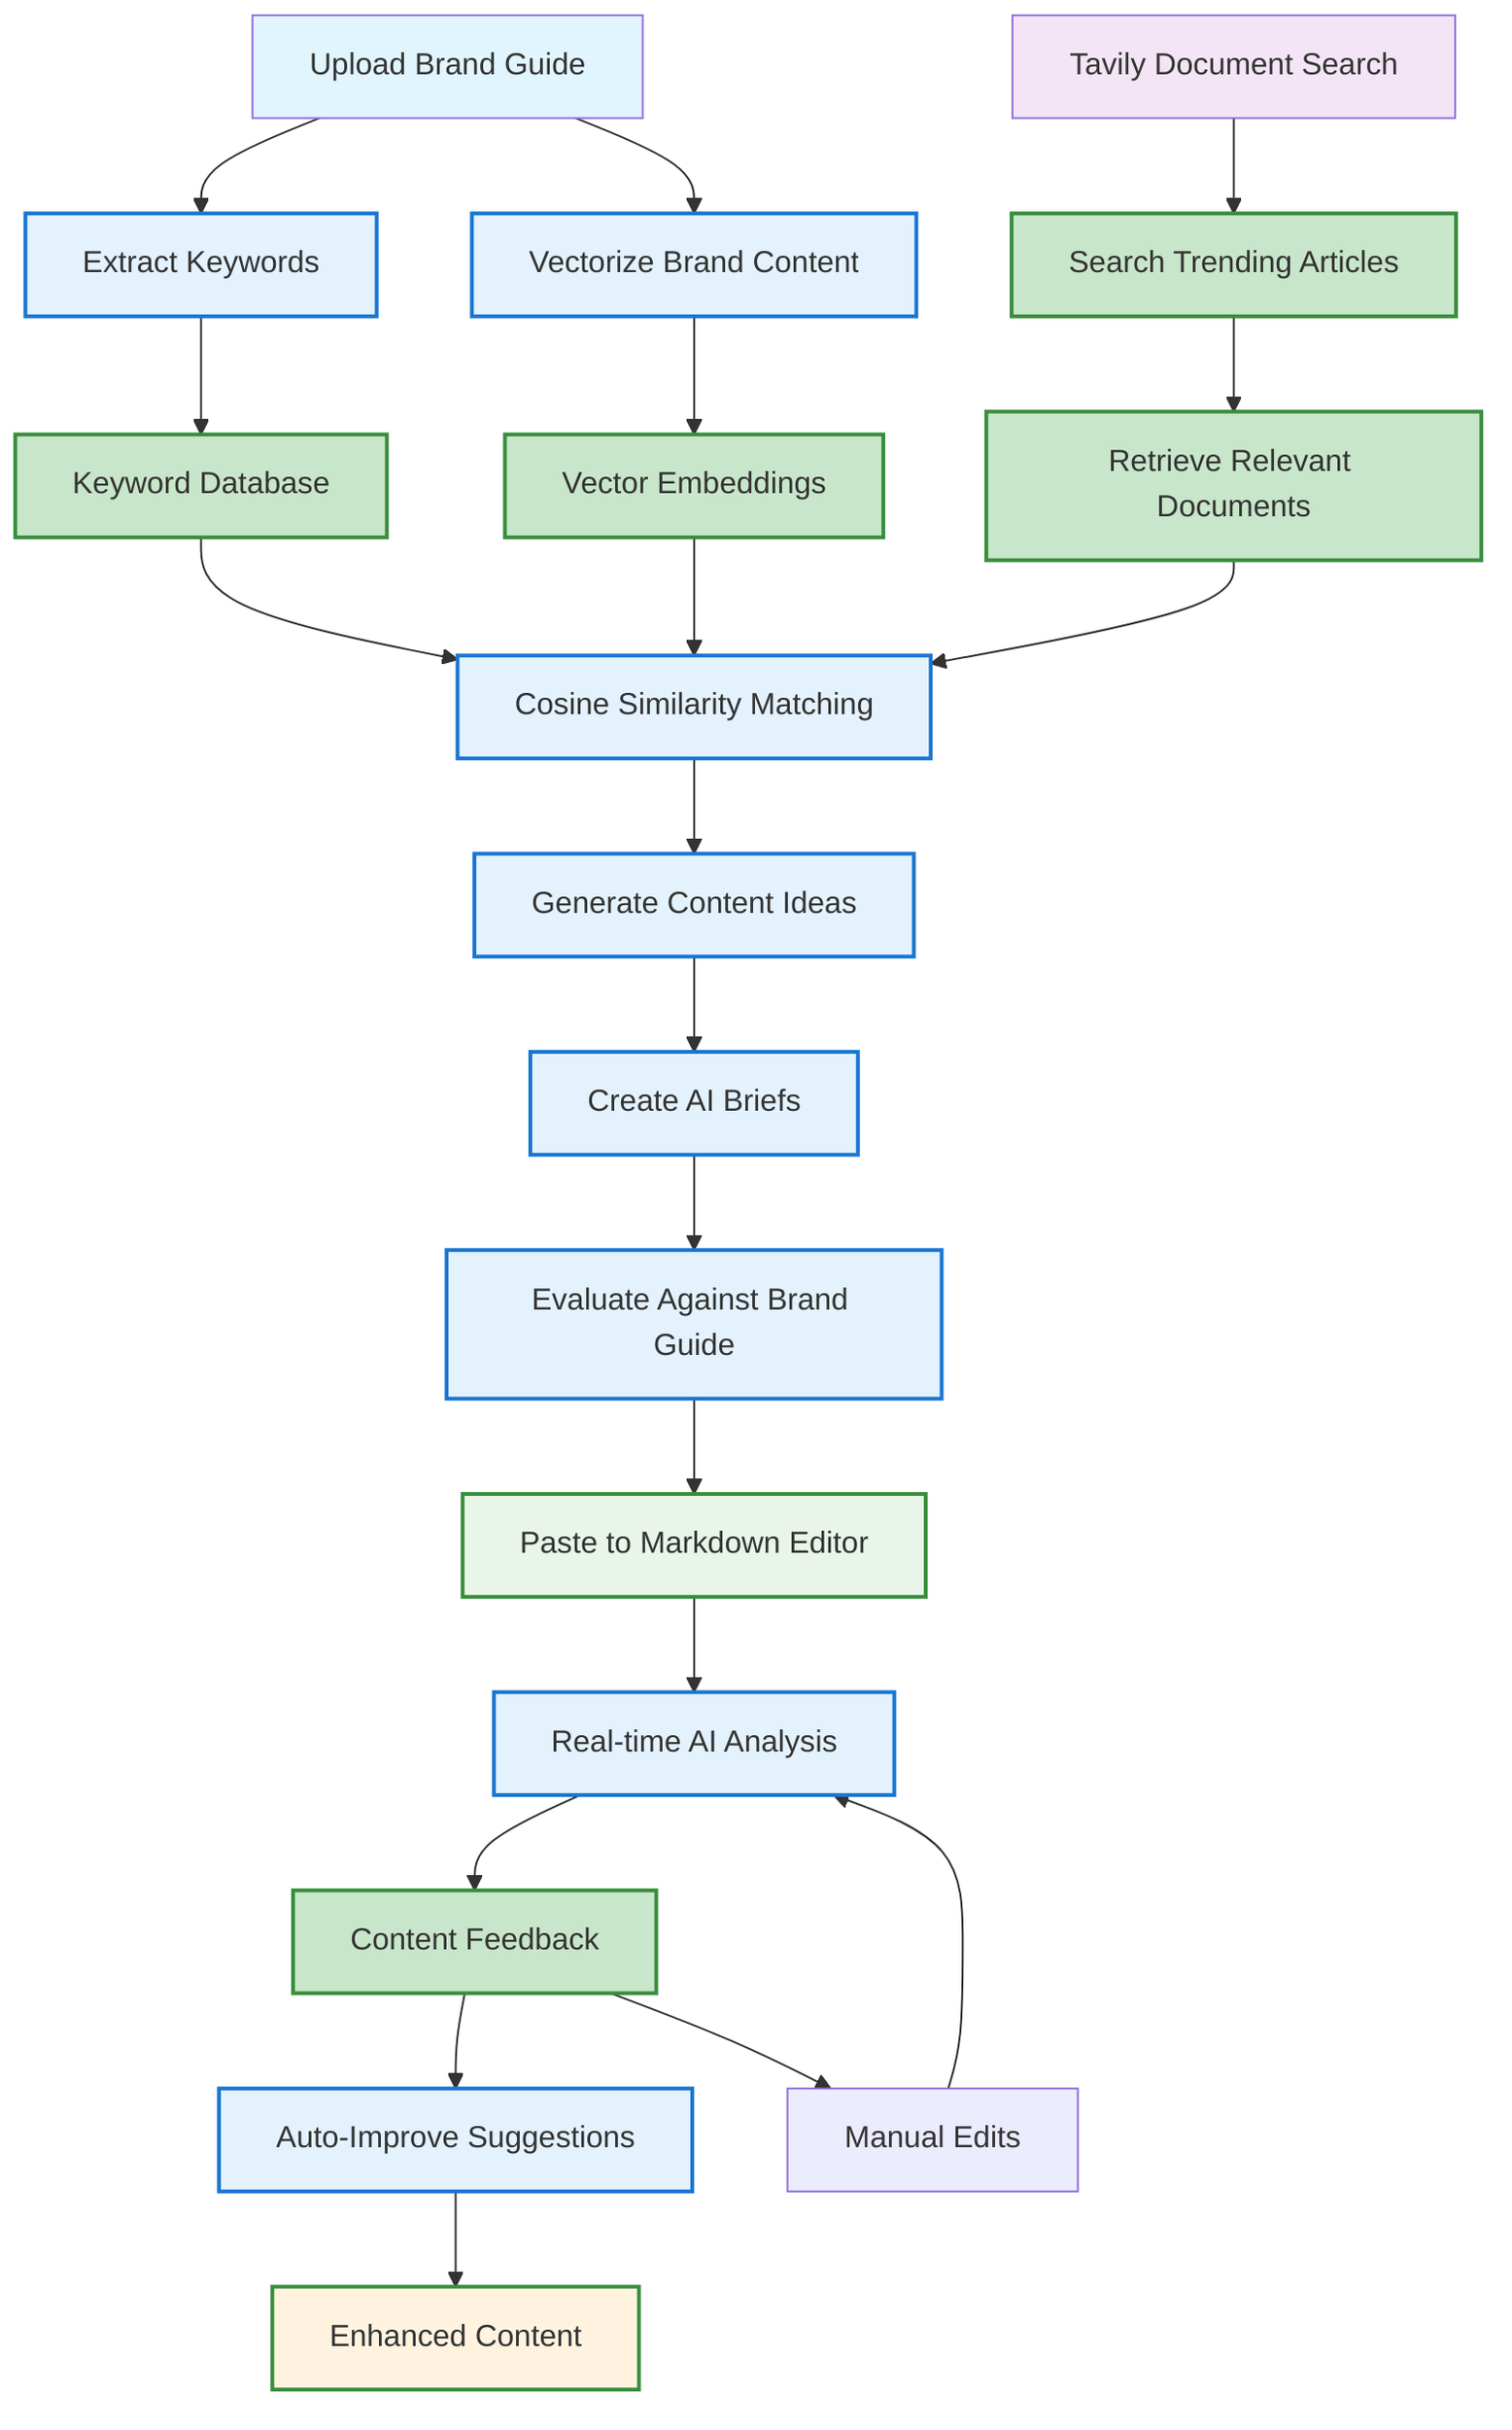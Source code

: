graph TD
    A[Upload Brand Guide] --> B[Extract Keywords]
    A --> C[Vectorize Brand Content]

    B --> D[Keyword Database]
    C --> E[Vector Embeddings]

    F[Tavily Document Search] --> G[Search Trending Articles]
    G --> H[Retrieve Relevant Documents]

    D --> I[Cosine Similarity Matching]
    E --> I
    H --> I

    I --> J[Generate Content Ideas]
    J --> K[Create AI Briefs]

    K --> L[Evaluate Against Brand Guide]
    L --> P[Paste to Markdown Editor]


    P --> Q[Real-time AI Analysis]
    Q --> R[Content Feedback]
    R --> S[Auto-Improve Suggestions]
    S --> T[Enhanced Content]

    U --> Q
	R --> U[Manual Edits]

    style A fill:#e1f5fe
    style F fill:#f3e5f5
    style P fill:#e8f5e8
    style T fill:#fff3e0

    classDef process fill:#e3f2fd,stroke:#1976d2,stroke-width:2px
    classDef decision fill:#fff9c4,stroke:#f57f17,stroke-width:2px
    classDef output fill:#c8e6c9,stroke:#388e3c,stroke-width:2px

    class B,C,I,J,K,L,Q,S process
    class M decision
    class D,E,G,H,N,O,P,R,T output